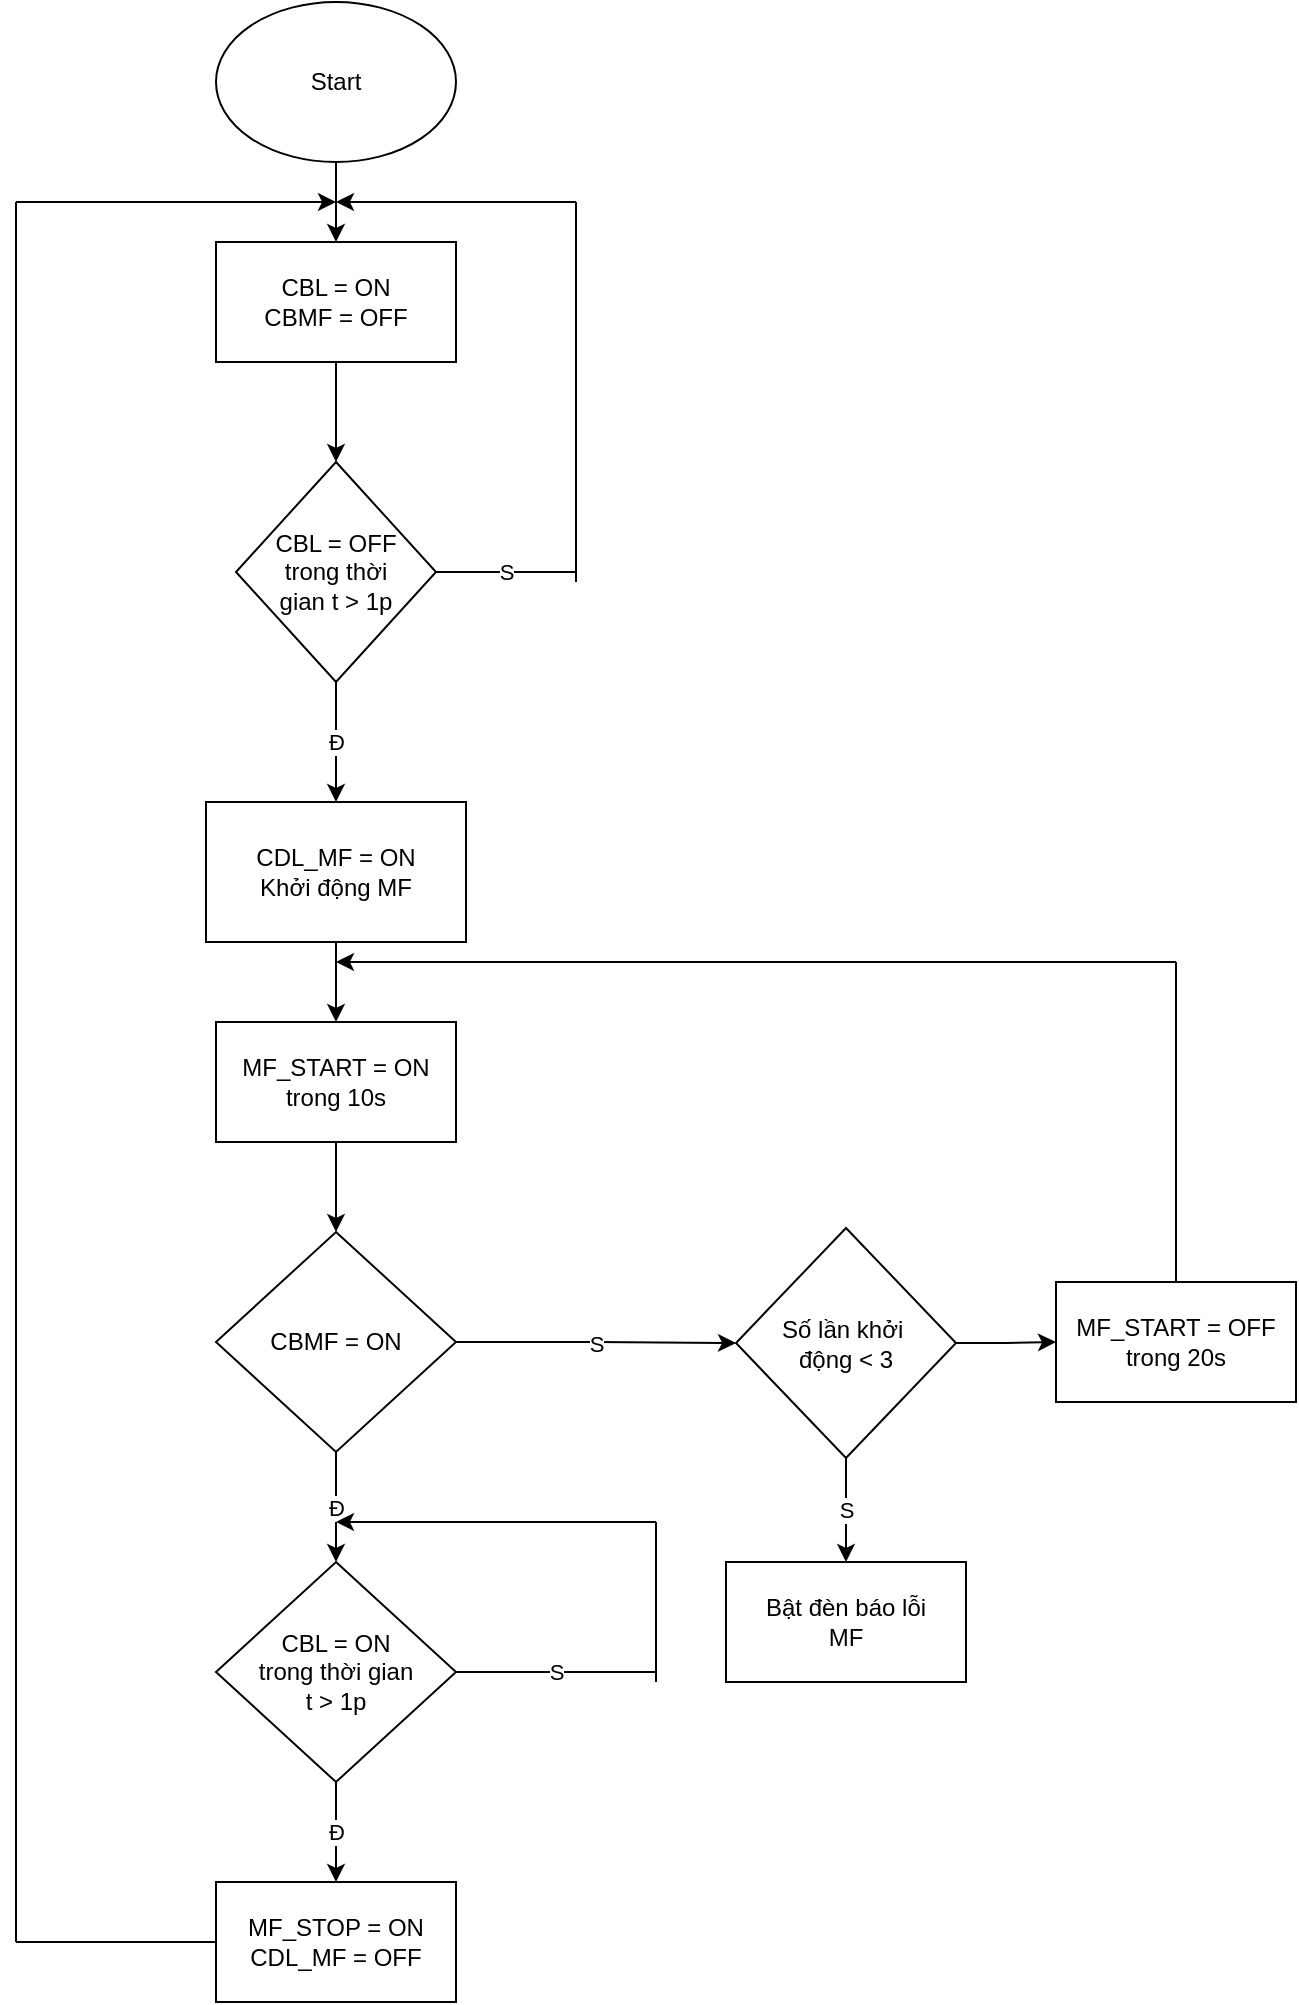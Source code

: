 <mxfile version="21.5.2" type="github" pages="5">
  <diagram name="Page-1" id="3nB90zPooGlP-AQ_LGa6">
    <mxGraphModel dx="1276" dy="1627" grid="1" gridSize="10" guides="1" tooltips="1" connect="1" arrows="1" fold="1" page="1" pageScale="1" pageWidth="850" pageHeight="1100" math="0" shadow="0">
      <root>
        <mxCell id="0" />
        <mxCell id="1" parent="0" />
        <mxCell id="cG3lhfiiMqA4g8fclzWP-8" value="" style="edgeStyle=orthogonalEdgeStyle;rounded=0;orthogonalLoop=1;jettySize=auto;html=1;" parent="1" source="cG3lhfiiMqA4g8fclzWP-2" target="cG3lhfiiMqA4g8fclzWP-7" edge="1">
          <mxGeometry relative="1" as="geometry" />
        </mxCell>
        <mxCell id="cG3lhfiiMqA4g8fclzWP-2" value="Start" style="ellipse;whiteSpace=wrap;html=1;" parent="1" vertex="1">
          <mxGeometry x="340" y="-120" width="120" height="80" as="geometry" />
        </mxCell>
        <mxCell id="cG3lhfiiMqA4g8fclzWP-10" value="" style="edgeStyle=orthogonalEdgeStyle;rounded=0;orthogonalLoop=1;jettySize=auto;html=1;" parent="1" source="cG3lhfiiMqA4g8fclzWP-7" target="cG3lhfiiMqA4g8fclzWP-9" edge="1">
          <mxGeometry relative="1" as="geometry" />
        </mxCell>
        <mxCell id="cG3lhfiiMqA4g8fclzWP-7" value="CBL = ON&lt;br&gt;CBMF = OFF" style="whiteSpace=wrap;html=1;" parent="1" vertex="1">
          <mxGeometry x="340" width="120" height="60" as="geometry" />
        </mxCell>
        <mxCell id="cG3lhfiiMqA4g8fclzWP-12" value="Đ" style="edgeStyle=orthogonalEdgeStyle;rounded=0;orthogonalLoop=1;jettySize=auto;html=1;" parent="1" source="cG3lhfiiMqA4g8fclzWP-9" target="cG3lhfiiMqA4g8fclzWP-11" edge="1">
          <mxGeometry relative="1" as="geometry" />
        </mxCell>
        <mxCell id="cG3lhfiiMqA4g8fclzWP-9" value="CBL = OFF&lt;br&gt;trong thời&lt;br&gt;gian t &amp;gt; 1p" style="rhombus;whiteSpace=wrap;html=1;" parent="1" vertex="1">
          <mxGeometry x="350" y="110" width="100" height="110" as="geometry" />
        </mxCell>
        <mxCell id="cG3lhfiiMqA4g8fclzWP-26" value="" style="edgeStyle=orthogonalEdgeStyle;rounded=0;orthogonalLoop=1;jettySize=auto;html=1;" parent="1" source="cG3lhfiiMqA4g8fclzWP-11" target="cG3lhfiiMqA4g8fclzWP-25" edge="1">
          <mxGeometry relative="1" as="geometry" />
        </mxCell>
        <mxCell id="cG3lhfiiMqA4g8fclzWP-11" value="CDL_MF = ON&lt;br&gt;Khởi động MF" style="whiteSpace=wrap;html=1;" parent="1" vertex="1">
          <mxGeometry x="335" y="280" width="130" height="70" as="geometry" />
        </mxCell>
        <mxCell id="cG3lhfiiMqA4g8fclzWP-15" value="S" style="endArrow=none;html=1;rounded=0;exitX=1;exitY=0.5;exitDx=0;exitDy=0;" parent="1" source="cG3lhfiiMqA4g8fclzWP-9" edge="1">
          <mxGeometry width="50" height="50" relative="1" as="geometry">
            <mxPoint x="530" y="150" as="sourcePoint" />
            <mxPoint x="520" y="165" as="targetPoint" />
          </mxGeometry>
        </mxCell>
        <mxCell id="cG3lhfiiMqA4g8fclzWP-16" value="" style="endArrow=none;html=1;rounded=0;" parent="1" edge="1">
          <mxGeometry width="50" height="50" relative="1" as="geometry">
            <mxPoint x="520" y="170" as="sourcePoint" />
            <mxPoint x="520" y="-20" as="targetPoint" />
          </mxGeometry>
        </mxCell>
        <mxCell id="cG3lhfiiMqA4g8fclzWP-18" value="" style="endArrow=classic;html=1;rounded=0;" parent="1" edge="1">
          <mxGeometry width="50" height="50" relative="1" as="geometry">
            <mxPoint x="520" y="-20" as="sourcePoint" />
            <mxPoint x="400" y="-20" as="targetPoint" />
          </mxGeometry>
        </mxCell>
        <mxCell id="cG3lhfiiMqA4g8fclzWP-29" value="Đ" style="edgeStyle=orthogonalEdgeStyle;rounded=0;orthogonalLoop=1;jettySize=auto;html=1;" parent="1" source="cG3lhfiiMqA4g8fclzWP-21" target="cG3lhfiiMqA4g8fclzWP-28" edge="1">
          <mxGeometry relative="1" as="geometry" />
        </mxCell>
        <mxCell id="cG3lhfiiMqA4g8fclzWP-36" value="S" style="edgeStyle=orthogonalEdgeStyle;rounded=0;orthogonalLoop=1;jettySize=auto;html=1;" parent="1" source="cG3lhfiiMqA4g8fclzWP-21" target="cG3lhfiiMqA4g8fclzWP-35" edge="1">
          <mxGeometry relative="1" as="geometry" />
        </mxCell>
        <mxCell id="cG3lhfiiMqA4g8fclzWP-21" value="CBMF = ON" style="rhombus;whiteSpace=wrap;html=1;" parent="1" vertex="1">
          <mxGeometry x="340" y="495" width="120" height="110" as="geometry" />
        </mxCell>
        <mxCell id="cG3lhfiiMqA4g8fclzWP-27" value="" style="edgeStyle=orthogonalEdgeStyle;rounded=0;orthogonalLoop=1;jettySize=auto;html=1;" parent="1" source="cG3lhfiiMqA4g8fclzWP-25" target="cG3lhfiiMqA4g8fclzWP-21" edge="1">
          <mxGeometry relative="1" as="geometry" />
        </mxCell>
        <mxCell id="cG3lhfiiMqA4g8fclzWP-25" value="MF_START = ON trong 10s" style="whiteSpace=wrap;html=1;" parent="1" vertex="1">
          <mxGeometry x="340" y="390" width="120" height="60" as="geometry" />
        </mxCell>
        <mxCell id="cG3lhfiiMqA4g8fclzWP-45" value="Đ" style="edgeStyle=orthogonalEdgeStyle;rounded=0;orthogonalLoop=1;jettySize=auto;html=1;" parent="1" source="cG3lhfiiMqA4g8fclzWP-28" target="cG3lhfiiMqA4g8fclzWP-44" edge="1">
          <mxGeometry relative="1" as="geometry" />
        </mxCell>
        <mxCell id="cG3lhfiiMqA4g8fclzWP-28" value="CBL = ON&lt;br&gt;trong thời gian&lt;br&gt;t &amp;gt; 1p" style="rhombus;whiteSpace=wrap;html=1;" parent="1" vertex="1">
          <mxGeometry x="340" y="660" width="120" height="110" as="geometry" />
        </mxCell>
        <mxCell id="cG3lhfiiMqA4g8fclzWP-30" value="S" style="endArrow=none;html=1;rounded=0;exitX=1;exitY=0.5;exitDx=0;exitDy=0;" parent="1" source="cG3lhfiiMqA4g8fclzWP-28" edge="1">
          <mxGeometry width="50" height="50" relative="1" as="geometry">
            <mxPoint x="540" y="720" as="sourcePoint" />
            <mxPoint x="560" y="715" as="targetPoint" />
          </mxGeometry>
        </mxCell>
        <mxCell id="cG3lhfiiMqA4g8fclzWP-31" value="" style="endArrow=none;html=1;rounded=0;" parent="1" edge="1">
          <mxGeometry width="50" height="50" relative="1" as="geometry">
            <mxPoint x="560" y="720" as="sourcePoint" />
            <mxPoint x="560" y="640" as="targetPoint" />
          </mxGeometry>
        </mxCell>
        <mxCell id="cG3lhfiiMqA4g8fclzWP-32" value="" style="endArrow=classic;html=1;rounded=0;" parent="1" edge="1">
          <mxGeometry width="50" height="50" relative="1" as="geometry">
            <mxPoint x="560" y="640" as="sourcePoint" />
            <mxPoint x="400" y="640" as="targetPoint" />
          </mxGeometry>
        </mxCell>
        <mxCell id="cG3lhfiiMqA4g8fclzWP-38" value="S" style="edgeStyle=orthogonalEdgeStyle;rounded=0;orthogonalLoop=1;jettySize=auto;html=1;" parent="1" source="cG3lhfiiMqA4g8fclzWP-35" target="cG3lhfiiMqA4g8fclzWP-37" edge="1">
          <mxGeometry relative="1" as="geometry" />
        </mxCell>
        <mxCell id="cG3lhfiiMqA4g8fclzWP-41" value="" style="edgeStyle=orthogonalEdgeStyle;rounded=0;orthogonalLoop=1;jettySize=auto;html=1;" parent="1" source="cG3lhfiiMqA4g8fclzWP-35" target="cG3lhfiiMqA4g8fclzWP-40" edge="1">
          <mxGeometry relative="1" as="geometry" />
        </mxCell>
        <mxCell id="cG3lhfiiMqA4g8fclzWP-35" value="Số lần khởi&amp;nbsp;&lt;br&gt;động &amp;lt; 3" style="rhombus;whiteSpace=wrap;html=1;" parent="1" vertex="1">
          <mxGeometry x="600" y="493" width="110" height="115" as="geometry" />
        </mxCell>
        <mxCell id="cG3lhfiiMqA4g8fclzWP-37" value="Bật đèn báo lỗi&lt;br&gt;MF" style="whiteSpace=wrap;html=1;" parent="1" vertex="1">
          <mxGeometry x="595" y="660" width="120" height="60" as="geometry" />
        </mxCell>
        <mxCell id="cG3lhfiiMqA4g8fclzWP-40" value="MF_START = OFF trong 20s" style="whiteSpace=wrap;html=1;" parent="1" vertex="1">
          <mxGeometry x="760" y="520" width="120" height="60" as="geometry" />
        </mxCell>
        <mxCell id="cG3lhfiiMqA4g8fclzWP-42" value="" style="endArrow=none;html=1;rounded=0;exitX=0.5;exitY=0;exitDx=0;exitDy=0;" parent="1" source="cG3lhfiiMqA4g8fclzWP-40" edge="1">
          <mxGeometry width="50" height="50" relative="1" as="geometry">
            <mxPoint x="800" y="430" as="sourcePoint" />
            <mxPoint x="820" y="360" as="targetPoint" />
          </mxGeometry>
        </mxCell>
        <mxCell id="cG3lhfiiMqA4g8fclzWP-43" value="" style="endArrow=classic;html=1;rounded=0;" parent="1" edge="1">
          <mxGeometry width="50" height="50" relative="1" as="geometry">
            <mxPoint x="820" y="360" as="sourcePoint" />
            <mxPoint x="400" y="360" as="targetPoint" />
          </mxGeometry>
        </mxCell>
        <mxCell id="cG3lhfiiMqA4g8fclzWP-44" value="MF_STOP = ON&lt;br&gt;CDL_MF = OFF" style="whiteSpace=wrap;html=1;" parent="1" vertex="1">
          <mxGeometry x="340" y="820" width="120" height="60" as="geometry" />
        </mxCell>
        <mxCell id="cG3lhfiiMqA4g8fclzWP-46" value="" style="endArrow=none;html=1;rounded=0;entryX=0;entryY=0.5;entryDx=0;entryDy=0;" parent="1" target="cG3lhfiiMqA4g8fclzWP-44" edge="1">
          <mxGeometry width="50" height="50" relative="1" as="geometry">
            <mxPoint x="240" y="850" as="sourcePoint" />
            <mxPoint x="270" y="830" as="targetPoint" />
          </mxGeometry>
        </mxCell>
        <mxCell id="cG3lhfiiMqA4g8fclzWP-47" value="" style="endArrow=none;html=1;rounded=0;" parent="1" edge="1">
          <mxGeometry width="50" height="50" relative="1" as="geometry">
            <mxPoint x="240" y="850" as="sourcePoint" />
            <mxPoint x="240" y="-20" as="targetPoint" />
          </mxGeometry>
        </mxCell>
        <mxCell id="cG3lhfiiMqA4g8fclzWP-48" value="" style="endArrow=classic;html=1;rounded=0;" parent="1" edge="1">
          <mxGeometry width="50" height="50" relative="1" as="geometry">
            <mxPoint x="240" y="-20" as="sourcePoint" />
            <mxPoint x="400" y="-20" as="targetPoint" />
          </mxGeometry>
        </mxCell>
      </root>
    </mxGraphModel>
  </diagram>
  <diagram id="5jOVvJtledAmtWFwNoUC" name="Page-2">
    <mxGraphModel dx="1276" dy="527" grid="1" gridSize="10" guides="1" tooltips="1" connect="1" arrows="1" fold="1" page="1" pageScale="1" pageWidth="850" pageHeight="1100" math="0" shadow="0">
      <root>
        <mxCell id="0" />
        <mxCell id="1" parent="0" />
        <mxCell id="nCZp1TP_YF5cEMW4jqxL-3" value="" style="edgeStyle=orthogonalEdgeStyle;rounded=0;orthogonalLoop=1;jettySize=auto;html=1;" edge="1" parent="1" source="nCZp1TP_YF5cEMW4jqxL-1" target="nCZp1TP_YF5cEMW4jqxL-2">
          <mxGeometry relative="1" as="geometry" />
        </mxCell>
        <mxCell id="nCZp1TP_YF5cEMW4jqxL-1" value="Start" style="ellipse;whiteSpace=wrap;html=1;" vertex="1" parent="1">
          <mxGeometry x="340" y="50" width="120" height="80" as="geometry" />
        </mxCell>
        <mxCell id="nCZp1TP_YF5cEMW4jqxL-5" value="Đ" style="edgeStyle=orthogonalEdgeStyle;rounded=0;orthogonalLoop=1;jettySize=auto;html=1;" edge="1" parent="1" source="nCZp1TP_YF5cEMW4jqxL-2" target="nCZp1TP_YF5cEMW4jqxL-4">
          <mxGeometry relative="1" as="geometry" />
        </mxCell>
        <mxCell id="nCZp1TP_YF5cEMW4jqxL-7" value="S" style="edgeStyle=orthogonalEdgeStyle;rounded=0;orthogonalLoop=1;jettySize=auto;html=1;" edge="1" parent="1" source="nCZp1TP_YF5cEMW4jqxL-2" target="nCZp1TP_YF5cEMW4jqxL-6">
          <mxGeometry relative="1" as="geometry" />
        </mxCell>
        <mxCell id="nCZp1TP_YF5cEMW4jqxL-2" value="Số lượng &lt;br&gt;xe = 10" style="rhombus;whiteSpace=wrap;html=1;" vertex="1" parent="1">
          <mxGeometry x="350" y="180" width="100" height="100" as="geometry" />
        </mxCell>
        <mxCell id="nCZp1TP_YF5cEMW4jqxL-9" value="" style="edgeStyle=orthogonalEdgeStyle;rounded=0;orthogonalLoop=1;jettySize=auto;html=1;" edge="1" parent="1" source="nCZp1TP_YF5cEMW4jqxL-4" target="nCZp1TP_YF5cEMW4jqxL-8">
          <mxGeometry relative="1" as="geometry" />
        </mxCell>
        <mxCell id="nCZp1TP_YF5cEMW4jqxL-4" value="Đóng TC" style="whiteSpace=wrap;html=1;" vertex="1" parent="1">
          <mxGeometry x="340" y="330" width="120" height="60" as="geometry" />
        </mxCell>
        <mxCell id="nCZp1TP_YF5cEMW4jqxL-17" value="" style="edgeStyle=orthogonalEdgeStyle;rounded=0;orthogonalLoop=1;jettySize=auto;html=1;" edge="1" parent="1" source="nCZp1TP_YF5cEMW4jqxL-6" target="nCZp1TP_YF5cEMW4jqxL-16">
          <mxGeometry relative="1" as="geometry" />
        </mxCell>
        <mxCell id="nCZp1TP_YF5cEMW4jqxL-6" value="Mở TC" style="whiteSpace=wrap;html=1;" vertex="1" parent="1">
          <mxGeometry x="550" y="200" width="100" height="60" as="geometry" />
        </mxCell>
        <mxCell id="nCZp1TP_YF5cEMW4jqxL-11" value="Đ" style="edgeStyle=orthogonalEdgeStyle;rounded=0;orthogonalLoop=1;jettySize=auto;html=1;" edge="1" parent="1" source="nCZp1TP_YF5cEMW4jqxL-8" target="nCZp1TP_YF5cEMW4jqxL-10">
          <mxGeometry relative="1" as="geometry" />
        </mxCell>
        <mxCell id="nCZp1TP_YF5cEMW4jqxL-15" value="S" style="edgeStyle=orthogonalEdgeStyle;rounded=0;orthogonalLoop=1;jettySize=auto;html=1;" edge="1" parent="1" source="nCZp1TP_YF5cEMW4jqxL-8">
          <mxGeometry relative="1" as="geometry">
            <mxPoint x="240" y="480" as="targetPoint" />
          </mxGeometry>
        </mxCell>
        <mxCell id="nCZp1TP_YF5cEMW4jqxL-8" value="CBXR = ON" style="rhombus;whiteSpace=wrap;html=1;" vertex="1" parent="1">
          <mxGeometry x="360" y="440" width="80" height="80" as="geometry" />
        </mxCell>
        <mxCell id="nCZp1TP_YF5cEMW4jqxL-10" value="Số lượng xe &lt;br&gt;giảm xuống 1" style="whiteSpace=wrap;html=1;" vertex="1" parent="1">
          <mxGeometry x="340" y="560" width="120" height="60" as="geometry" />
        </mxCell>
        <mxCell id="nCZp1TP_YF5cEMW4jqxL-12" value="" style="endArrow=none;html=1;rounded=0;exitX=0;exitY=0.5;exitDx=0;exitDy=0;" edge="1" parent="1" source="nCZp1TP_YF5cEMW4jqxL-10">
          <mxGeometry width="50" height="50" relative="1" as="geometry">
            <mxPoint x="250" y="500" as="sourcePoint" />
            <mxPoint x="240" y="590" as="targetPoint" />
          </mxGeometry>
        </mxCell>
        <mxCell id="nCZp1TP_YF5cEMW4jqxL-13" value="" style="endArrow=none;html=1;rounded=0;" edge="1" parent="1">
          <mxGeometry width="50" height="50" relative="1" as="geometry">
            <mxPoint x="240" y="590" as="sourcePoint" />
            <mxPoint x="240" y="140" as="targetPoint" />
          </mxGeometry>
        </mxCell>
        <mxCell id="nCZp1TP_YF5cEMW4jqxL-14" value="" style="endArrow=classic;html=1;rounded=0;" edge="1" parent="1">
          <mxGeometry width="50" height="50" relative="1" as="geometry">
            <mxPoint x="240" y="140" as="sourcePoint" />
            <mxPoint x="400" y="140" as="targetPoint" />
          </mxGeometry>
        </mxCell>
        <mxCell id="nCZp1TP_YF5cEMW4jqxL-19" value="Đ" style="edgeStyle=orthogonalEdgeStyle;rounded=0;orthogonalLoop=1;jettySize=auto;html=1;" edge="1" parent="1" target="nCZp1TP_YF5cEMW4jqxL-18">
          <mxGeometry relative="1" as="geometry">
            <mxPoint x="600" y="430" as="sourcePoint" />
          </mxGeometry>
        </mxCell>
        <mxCell id="nCZp1TP_YF5cEMW4jqxL-25" value="" style="edgeStyle=orthogonalEdgeStyle;rounded=0;orthogonalLoop=1;jettySize=auto;html=1;" edge="1" parent="1" source="nCZp1TP_YF5cEMW4jqxL-16" target="nCZp1TP_YF5cEMW4jqxL-18">
          <mxGeometry relative="1" as="geometry" />
        </mxCell>
        <mxCell id="nCZp1TP_YF5cEMW4jqxL-27" value="S" style="edgeStyle=orthogonalEdgeStyle;rounded=0;orthogonalLoop=1;jettySize=auto;html=1;" edge="1" parent="1" source="nCZp1TP_YF5cEMW4jqxL-16">
          <mxGeometry relative="1" as="geometry">
            <mxPoint x="400" y="405" as="targetPoint" />
          </mxGeometry>
        </mxCell>
        <mxCell id="nCZp1TP_YF5cEMW4jqxL-16" value="CBXV = ON" style="rhombus;whiteSpace=wrap;html=1;" vertex="1" parent="1">
          <mxGeometry x="560" y="360" width="80" height="90" as="geometry" />
        </mxCell>
        <mxCell id="nCZp1TP_YF5cEMW4jqxL-18" value="Số lượng xe&amp;nbsp;&lt;br&gt;tăng lên 1" style="whiteSpace=wrap;html=1;" vertex="1" parent="1">
          <mxGeometry x="540" y="490" width="120" height="60" as="geometry" />
        </mxCell>
        <mxCell id="nCZp1TP_YF5cEMW4jqxL-20" value="" style="endArrow=none;html=1;rounded=0;entryX=0.5;entryY=1;entryDx=0;entryDy=0;" edge="1" parent="1" target="nCZp1TP_YF5cEMW4jqxL-18">
          <mxGeometry width="50" height="50" relative="1" as="geometry">
            <mxPoint x="600" y="560" as="sourcePoint" />
            <mxPoint x="600" y="560" as="targetPoint" />
          </mxGeometry>
        </mxCell>
        <mxCell id="nCZp1TP_YF5cEMW4jqxL-21" value="" style="endArrow=none;html=1;rounded=0;" edge="1" parent="1">
          <mxGeometry width="50" height="50" relative="1" as="geometry">
            <mxPoint x="470" y="560" as="sourcePoint" />
            <mxPoint x="600" y="560" as="targetPoint" />
          </mxGeometry>
        </mxCell>
        <mxCell id="nCZp1TP_YF5cEMW4jqxL-29" value="" style="endArrow=classic;html=1;rounded=0;" edge="1" parent="1">
          <mxGeometry width="50" height="50" relative="1" as="geometry">
            <mxPoint x="470" y="560" as="sourcePoint" />
            <mxPoint x="470" y="400" as="targetPoint" />
          </mxGeometry>
        </mxCell>
      </root>
    </mxGraphModel>
  </diagram>
  <diagram id="2e5Jxu6mwMlhNftxyoVl" name="Page-3">
    <mxGraphModel dx="1276" dy="527" grid="1" gridSize="10" guides="1" tooltips="1" connect="1" arrows="1" fold="1" page="1" pageScale="1" pageWidth="850" pageHeight="1100" math="0" shadow="0">
      <root>
        <mxCell id="0" />
        <mxCell id="1" parent="0" />
        <mxCell id="S7yKXQhPYnBVNk-lG1Rx-1" value="" style="ellipse;whiteSpace=wrap;html=1;" vertex="1" parent="1">
          <mxGeometry x="360" y="30" width="120" height="80" as="geometry" />
        </mxCell>
        <mxCell id="S7yKXQhPYnBVNk-lG1Rx-4" value="" style="edgeStyle=orthogonalEdgeStyle;rounded=0;orthogonalLoop=1;jettySize=auto;html=1;" edge="1" parent="1" source="S7yKXQhPYnBVNk-lG1Rx-2" target="S7yKXQhPYnBVNk-lG1Rx-3">
          <mxGeometry relative="1" as="geometry" />
        </mxCell>
        <mxCell id="S7yKXQhPYnBVNk-lG1Rx-2" value="Start" style="ellipse;whiteSpace=wrap;html=1;" vertex="1" parent="1">
          <mxGeometry x="360" y="30" width="120" height="80" as="geometry" />
        </mxCell>
        <mxCell id="S7yKXQhPYnBVNk-lG1Rx-6" value="S" style="edgeStyle=orthogonalEdgeStyle;rounded=0;orthogonalLoop=1;jettySize=auto;html=1;" edge="1" parent="1" source="S7yKXQhPYnBVNk-lG1Rx-3" target="S7yKXQhPYnBVNk-lG1Rx-5">
          <mxGeometry relative="1" as="geometry" />
        </mxCell>
        <mxCell id="S7yKXQhPYnBVNk-lG1Rx-3" value="Có sp A" style="rhombus;whiteSpace=wrap;html=1;" vertex="1" parent="1">
          <mxGeometry x="380" y="170" width="80" height="80" as="geometry" />
        </mxCell>
        <mxCell id="S7yKXQhPYnBVNk-lG1Rx-8" value="S" style="edgeStyle=orthogonalEdgeStyle;rounded=0;orthogonalLoop=1;jettySize=auto;html=1;" edge="1" parent="1" source="S7yKXQhPYnBVNk-lG1Rx-5" target="S7yKXQhPYnBVNk-lG1Rx-7">
          <mxGeometry relative="1" as="geometry" />
        </mxCell>
        <mxCell id="S7yKXQhPYnBVNk-lG1Rx-14" value="Đ" style="edgeStyle=orthogonalEdgeStyle;rounded=0;orthogonalLoop=1;jettySize=auto;html=1;" edge="1" parent="1" source="S7yKXQhPYnBVNk-lG1Rx-5">
          <mxGeometry relative="1" as="geometry">
            <mxPoint x="600" y="340" as="targetPoint" />
          </mxGeometry>
        </mxCell>
        <mxCell id="S7yKXQhPYnBVNk-lG1Rx-5" value="Có sp B" style="rhombus;whiteSpace=wrap;html=1;" vertex="1" parent="1">
          <mxGeometry x="380" y="300" width="80" height="80" as="geometry" />
        </mxCell>
        <mxCell id="S7yKXQhPYnBVNk-lG1Rx-13" value="Đ" style="edgeStyle=orthogonalEdgeStyle;rounded=0;orthogonalLoop=1;jettySize=auto;html=1;" edge="1" parent="1" source="S7yKXQhPYnBVNk-lG1Rx-7">
          <mxGeometry relative="1" as="geometry">
            <mxPoint x="600" y="480" as="targetPoint" />
          </mxGeometry>
        </mxCell>
        <mxCell id="S7yKXQhPYnBVNk-lG1Rx-7" value="Có sp C" style="rhombus;whiteSpace=wrap;html=1;" vertex="1" parent="1">
          <mxGeometry x="380" y="440" width="80" height="80" as="geometry" />
        </mxCell>
        <mxCell id="S7yKXQhPYnBVNk-lG1Rx-11" value="Đ" style="endArrow=none;html=1;rounded=0;exitX=1;exitY=0.5;exitDx=0;exitDy=0;" edge="1" parent="1" source="S7yKXQhPYnBVNk-lG1Rx-3">
          <mxGeometry width="50" height="50" relative="1" as="geometry">
            <mxPoint x="510" y="160" as="sourcePoint" />
            <mxPoint x="600" y="210" as="targetPoint" />
          </mxGeometry>
        </mxCell>
        <mxCell id="S7yKXQhPYnBVNk-lG1Rx-12" value="" style="endArrow=classic;html=1;rounded=0;entryX=0.5;entryY=0;entryDx=0;entryDy=0;" edge="1" parent="1" target="S7yKXQhPYnBVNk-lG1Rx-15">
          <mxGeometry width="50" height="50" relative="1" as="geometry">
            <mxPoint x="600" y="210" as="sourcePoint" />
            <mxPoint x="600" y="500" as="targetPoint" />
          </mxGeometry>
        </mxCell>
        <mxCell id="S7yKXQhPYnBVNk-lG1Rx-17" value="Đ" style="edgeStyle=orthogonalEdgeStyle;rounded=0;orthogonalLoop=1;jettySize=auto;html=1;" edge="1" parent="1" source="S7yKXQhPYnBVNk-lG1Rx-15" target="S7yKXQhPYnBVNk-lG1Rx-16">
          <mxGeometry relative="1" as="geometry" />
        </mxCell>
        <mxCell id="S7yKXQhPYnBVNk-lG1Rx-25" value="" style="edgeStyle=orthogonalEdgeStyle;rounded=0;orthogonalLoop=1;jettySize=auto;html=1;" edge="1" parent="1" source="S7yKXQhPYnBVNk-lG1Rx-15" target="S7yKXQhPYnBVNk-lG1Rx-24">
          <mxGeometry relative="1" as="geometry" />
        </mxCell>
        <mxCell id="S7yKXQhPYnBVNk-lG1Rx-15" value="Tuổi thọ dao &amp;lt; 100" style="rhombus;whiteSpace=wrap;html=1;" vertex="1" parent="1">
          <mxGeometry x="510" y="570" width="180" height="60" as="geometry" />
        </mxCell>
        <mxCell id="S7yKXQhPYnBVNk-lG1Rx-16" value="Cắt 1 lần&lt;br&gt;Tăng tuổi thọ dao&amp;nbsp;&lt;br&gt;lên tương ứng&amp;nbsp;&lt;br&gt;với loại sp đã cắt" style="whiteSpace=wrap;html=1;" vertex="1" parent="1">
          <mxGeometry x="540" y="660" width="120" height="60" as="geometry" />
        </mxCell>
        <mxCell id="S7yKXQhPYnBVNk-lG1Rx-18" value="" style="endArrow=none;html=1;rounded=0;entryX=0;entryY=0.5;entryDx=0;entryDy=0;" edge="1" parent="1" target="S7yKXQhPYnBVNk-lG1Rx-16">
          <mxGeometry width="50" height="50" relative="1" as="geometry">
            <mxPoint x="240" y="690" as="sourcePoint" />
            <mxPoint x="490" y="750" as="targetPoint" />
          </mxGeometry>
        </mxCell>
        <mxCell id="S7yKXQhPYnBVNk-lG1Rx-19" value="" style="endArrow=none;html=1;rounded=0;" edge="1" parent="1">
          <mxGeometry width="50" height="50" relative="1" as="geometry">
            <mxPoint x="240" y="690" as="sourcePoint" />
            <mxPoint x="240" y="140" as="targetPoint" />
          </mxGeometry>
        </mxCell>
        <mxCell id="S7yKXQhPYnBVNk-lG1Rx-20" value="" style="endArrow=classic;html=1;rounded=0;" edge="1" parent="1">
          <mxGeometry width="50" height="50" relative="1" as="geometry">
            <mxPoint x="240" y="140" as="sourcePoint" />
            <mxPoint x="420" y="140" as="targetPoint" />
          </mxGeometry>
        </mxCell>
        <mxCell id="S7yKXQhPYnBVNk-lG1Rx-22" value="" style="endArrow=none;html=1;rounded=0;entryX=0.5;entryY=1;entryDx=0;entryDy=0;" edge="1" parent="1" target="S7yKXQhPYnBVNk-lG1Rx-7">
          <mxGeometry width="50" height="50" relative="1" as="geometry">
            <mxPoint x="420" y="540" as="sourcePoint" />
            <mxPoint x="440" y="540" as="targetPoint" />
          </mxGeometry>
        </mxCell>
        <mxCell id="S7yKXQhPYnBVNk-lG1Rx-23" value="S" style="endArrow=classic;html=1;rounded=0;" edge="1" parent="1">
          <mxGeometry width="50" height="50" relative="1" as="geometry">
            <mxPoint x="420" y="540" as="sourcePoint" />
            <mxPoint x="600" y="540" as="targetPoint" />
          </mxGeometry>
        </mxCell>
        <mxCell id="S7yKXQhPYnBVNk-lG1Rx-27" value="" style="edgeStyle=orthogonalEdgeStyle;rounded=0;orthogonalLoop=1;jettySize=auto;html=1;" edge="1" parent="1" source="S7yKXQhPYnBVNk-lG1Rx-24" target="S7yKXQhPYnBVNk-lG1Rx-26">
          <mxGeometry relative="1" as="geometry" />
        </mxCell>
        <mxCell id="S7yKXQhPYnBVNk-lG1Rx-24" value="Bật đèn báo thay&lt;br&gt;dao" style="whiteSpace=wrap;html=1;" vertex="1" parent="1">
          <mxGeometry x="780" y="570" width="120" height="60" as="geometry" />
        </mxCell>
        <mxCell id="S7yKXQhPYnBVNk-lG1Rx-35" value="Đ" style="edgeStyle=orthogonalEdgeStyle;rounded=0;orthogonalLoop=1;jettySize=auto;html=1;" edge="1" parent="1" source="S7yKXQhPYnBVNk-lG1Rx-26" target="S7yKXQhPYnBVNk-lG1Rx-34">
          <mxGeometry relative="1" as="geometry" />
        </mxCell>
        <mxCell id="S7yKXQhPYnBVNk-lG1Rx-26" value="Đã nhấn&lt;br&gt;NNRESET" style="rhombus;whiteSpace=wrap;html=1;" vertex="1" parent="1">
          <mxGeometry x="800" y="690" width="80" height="90" as="geometry" />
        </mxCell>
        <mxCell id="S7yKXQhPYnBVNk-lG1Rx-28" value="" style="endArrow=none;html=1;rounded=0;exitX=1;exitY=0.5;exitDx=0;exitDy=0;" edge="1" parent="1" source="S7yKXQhPYnBVNk-lG1Rx-26">
          <mxGeometry width="50" height="50" relative="1" as="geometry">
            <mxPoint x="400" y="630" as="sourcePoint" />
            <mxPoint x="960" y="735" as="targetPoint" />
          </mxGeometry>
        </mxCell>
        <mxCell id="S7yKXQhPYnBVNk-lG1Rx-29" value="S" style="endArrow=none;html=1;rounded=0;" edge="1" parent="1">
          <mxGeometry width="50" height="50" relative="1" as="geometry">
            <mxPoint x="960" y="740" as="sourcePoint" />
            <mxPoint x="960" y="520" as="targetPoint" />
          </mxGeometry>
        </mxCell>
        <mxCell id="S7yKXQhPYnBVNk-lG1Rx-30" value="" style="endArrow=none;html=1;rounded=0;" edge="1" parent="1">
          <mxGeometry width="50" height="50" relative="1" as="geometry">
            <mxPoint x="840" y="520" as="sourcePoint" />
            <mxPoint x="960" y="520" as="targetPoint" />
          </mxGeometry>
        </mxCell>
        <mxCell id="S7yKXQhPYnBVNk-lG1Rx-31" value="" style="endArrow=classic;html=1;rounded=0;entryX=0.5;entryY=0;entryDx=0;entryDy=0;" edge="1" parent="1" target="S7yKXQhPYnBVNk-lG1Rx-24">
          <mxGeometry width="50" height="50" relative="1" as="geometry">
            <mxPoint x="840" y="520" as="sourcePoint" />
            <mxPoint x="860" y="560" as="targetPoint" />
          </mxGeometry>
        </mxCell>
        <mxCell id="S7yKXQhPYnBVNk-lG1Rx-34" value="Đặt tuổi thọ dao = 0" style="whiteSpace=wrap;html=1;" vertex="1" parent="1">
          <mxGeometry x="780" y="840" width="120" height="60" as="geometry" />
        </mxCell>
        <mxCell id="S7yKXQhPYnBVNk-lG1Rx-36" value="" style="endArrow=none;html=1;rounded=0;entryX=0;entryY=0.5;entryDx=0;entryDy=0;" edge="1" parent="1" target="S7yKXQhPYnBVNk-lG1Rx-34">
          <mxGeometry width="50" height="50" relative="1" as="geometry">
            <mxPoint x="240" y="870" as="sourcePoint" />
            <mxPoint x="60" y="830" as="targetPoint" />
          </mxGeometry>
        </mxCell>
        <mxCell id="S7yKXQhPYnBVNk-lG1Rx-37" value="" style="endArrow=classic;html=1;rounded=0;" edge="1" parent="1">
          <mxGeometry width="50" height="50" relative="1" as="geometry">
            <mxPoint x="240" y="870" as="sourcePoint" />
            <mxPoint x="240" y="690" as="targetPoint" />
          </mxGeometry>
        </mxCell>
      </root>
    </mxGraphModel>
  </diagram>
  <diagram id="w5rBucqLih45BGy45uv6" name="Page-4">
    <mxGraphModel dx="1276" dy="527" grid="1" gridSize="10" guides="1" tooltips="1" connect="1" arrows="1" fold="1" page="1" pageScale="1" pageWidth="850" pageHeight="1100" math="0" shadow="0">
      <root>
        <mxCell id="0" />
        <mxCell id="1" parent="0" />
        <mxCell id="tNEaOEqrZb91hq2CgERO-8" value="" style="edgeStyle=orthogonalEdgeStyle;rounded=0;orthogonalLoop=1;jettySize=auto;html=1;" edge="1" parent="1" source="tNEaOEqrZb91hq2CgERO-6" target="tNEaOEqrZb91hq2CgERO-7">
          <mxGeometry relative="1" as="geometry" />
        </mxCell>
        <mxCell id="tNEaOEqrZb91hq2CgERO-6" value="Start" style="ellipse;whiteSpace=wrap;html=1;" vertex="1" parent="1">
          <mxGeometry x="320" y="60" width="120" height="70" as="geometry" />
        </mxCell>
        <mxCell id="tNEaOEqrZb91hq2CgERO-10" value="Đ" style="edgeStyle=orthogonalEdgeStyle;rounded=0;orthogonalLoop=1;jettySize=auto;html=1;" edge="1" parent="1" source="tNEaOEqrZb91hq2CgERO-7" target="tNEaOEqrZb91hq2CgERO-9">
          <mxGeometry relative="1" as="geometry" />
        </mxCell>
        <mxCell id="tNEaOEqrZb91hq2CgERO-14" value="S" style="edgeStyle=orthogonalEdgeStyle;rounded=0;orthogonalLoop=1;jettySize=auto;html=1;" edge="1" parent="1" source="tNEaOEqrZb91hq2CgERO-7" target="tNEaOEqrZb91hq2CgERO-13">
          <mxGeometry relative="1" as="geometry" />
        </mxCell>
        <mxCell id="tNEaOEqrZb91hq2CgERO-7" value="STOP = ON" style="rhombus;whiteSpace=wrap;html=1;" vertex="1" parent="1">
          <mxGeometry x="340" y="190" width="80" height="80" as="geometry" />
        </mxCell>
        <mxCell id="tNEaOEqrZb91hq2CgERO-9" value="Dừng tín hiệu&lt;br&gt;ở trạng thái hiện&lt;br&gt;tại" style="whiteSpace=wrap;html=1;" vertex="1" parent="1">
          <mxGeometry x="160" y="200" width="120" height="60" as="geometry" />
        </mxCell>
        <mxCell id="tNEaOEqrZb91hq2CgERO-16" value="Đ" style="edgeStyle=orthogonalEdgeStyle;rounded=0;orthogonalLoop=1;jettySize=auto;html=1;" edge="1" parent="1" source="tNEaOEqrZb91hq2CgERO-13" target="tNEaOEqrZb91hq2CgERO-15">
          <mxGeometry relative="1" as="geometry" />
        </mxCell>
        <mxCell id="tNEaOEqrZb91hq2CgERO-22" value="S" style="edgeStyle=orthogonalEdgeStyle;rounded=0;orthogonalLoop=1;jettySize=auto;html=1;" edge="1" parent="1" source="tNEaOEqrZb91hq2CgERO-13" target="tNEaOEqrZb91hq2CgERO-20">
          <mxGeometry relative="1" as="geometry" />
        </mxCell>
        <mxCell id="tNEaOEqrZb91hq2CgERO-13" value="LINE1 = ON" style="rhombus;whiteSpace=wrap;html=1;" vertex="1" parent="1">
          <mxGeometry x="340" y="340" width="80" height="80" as="geometry" />
        </mxCell>
        <mxCell id="tNEaOEqrZb91hq2CgERO-15" value="DBX1 = ON&lt;br&gt;DBD2 = ON" style="whiteSpace=wrap;html=1;" vertex="1" parent="1">
          <mxGeometry x="160" y="350" width="120" height="60" as="geometry" />
        </mxCell>
        <mxCell id="tNEaOEqrZb91hq2CgERO-19" value="Đ" style="edgeStyle=orthogonalEdgeStyle;rounded=0;orthogonalLoop=1;jettySize=auto;html=1;" edge="1" parent="1" source="tNEaOEqrZb91hq2CgERO-20" target="tNEaOEqrZb91hq2CgERO-21">
          <mxGeometry relative="1" as="geometry" />
        </mxCell>
        <mxCell id="tNEaOEqrZb91hq2CgERO-26" value="S" style="edgeStyle=orthogonalEdgeStyle;rounded=0;orthogonalLoop=1;jettySize=auto;html=1;" edge="1" parent="1" source="tNEaOEqrZb91hq2CgERO-20" target="tNEaOEqrZb91hq2CgERO-24">
          <mxGeometry relative="1" as="geometry" />
        </mxCell>
        <mxCell id="tNEaOEqrZb91hq2CgERO-20" value="LINE2 = ON" style="rhombus;whiteSpace=wrap;html=1;" vertex="1" parent="1">
          <mxGeometry x="340" y="490" width="80" height="80" as="geometry" />
        </mxCell>
        <mxCell id="tNEaOEqrZb91hq2CgERO-21" value="DBX2 = ON&lt;br&gt;DBD1 = ON" style="whiteSpace=wrap;html=1;" vertex="1" parent="1">
          <mxGeometry x="160" y="500" width="120" height="60" as="geometry" />
        </mxCell>
        <mxCell id="tNEaOEqrZb91hq2CgERO-23" value="Đ" style="edgeStyle=orthogonalEdgeStyle;rounded=0;orthogonalLoop=1;jettySize=auto;html=1;" edge="1" parent="1" source="tNEaOEqrZb91hq2CgERO-24" target="tNEaOEqrZb91hq2CgERO-25">
          <mxGeometry relative="1" as="geometry" />
        </mxCell>
        <mxCell id="tNEaOEqrZb91hq2CgERO-46" value="S" style="edgeStyle=orthogonalEdgeStyle;rounded=0;orthogonalLoop=1;jettySize=auto;html=1;" edge="1" parent="1" source="tNEaOEqrZb91hq2CgERO-24" target="tNEaOEqrZb91hq2CgERO-45">
          <mxGeometry relative="1" as="geometry" />
        </mxCell>
        <mxCell id="tNEaOEqrZb91hq2CgERO-24" value="FREE = ON" style="rhombus;whiteSpace=wrap;html=1;" vertex="1" parent="1">
          <mxGeometry x="340" y="660" width="80" height="80" as="geometry" />
        </mxCell>
        <mxCell id="tNEaOEqrZb91hq2CgERO-25" value="DBV1 ,DBV2 nhấp&lt;br&gt;nháy" style="whiteSpace=wrap;html=1;" vertex="1" parent="1">
          <mxGeometry x="160" y="670" width="120" height="60" as="geometry" />
        </mxCell>
        <mxCell id="tNEaOEqrZb91hq2CgERO-27" value="" style="endArrow=none;html=1;rounded=0;entryX=0.5;entryY=1;entryDx=0;entryDy=0;" edge="1" parent="1" target="tNEaOEqrZb91hq2CgERO-9">
          <mxGeometry width="50" height="50" relative="1" as="geometry">
            <mxPoint x="220" y="300" as="sourcePoint" />
            <mxPoint x="140" y="300" as="targetPoint" />
          </mxGeometry>
        </mxCell>
        <mxCell id="tNEaOEqrZb91hq2CgERO-28" value="" style="endArrow=classic;html=1;rounded=0;" edge="1" parent="1">
          <mxGeometry width="50" height="50" relative="1" as="geometry">
            <mxPoint x="220" y="300" as="sourcePoint" />
            <mxPoint x="380" y="300" as="targetPoint" />
          </mxGeometry>
        </mxCell>
        <mxCell id="tNEaOEqrZb91hq2CgERO-30" value="" style="endArrow=none;html=1;rounded=0;entryX=0.5;entryY=1;entryDx=0;entryDy=0;" edge="1" parent="1" target="tNEaOEqrZb91hq2CgERO-15">
          <mxGeometry width="50" height="50" relative="1" as="geometry">
            <mxPoint x="220" y="440" as="sourcePoint" />
            <mxPoint x="230" y="440" as="targetPoint" />
          </mxGeometry>
        </mxCell>
        <mxCell id="tNEaOEqrZb91hq2CgERO-31" value="" style="endArrow=classic;html=1;rounded=0;" edge="1" parent="1">
          <mxGeometry width="50" height="50" relative="1" as="geometry">
            <mxPoint x="220" y="440" as="sourcePoint" />
            <mxPoint x="380" y="440" as="targetPoint" />
          </mxGeometry>
        </mxCell>
        <mxCell id="tNEaOEqrZb91hq2CgERO-37" value="" style="endArrow=none;html=1;rounded=0;entryX=0.5;entryY=1;entryDx=0;entryDy=0;" edge="1" parent="1" target="tNEaOEqrZb91hq2CgERO-21">
          <mxGeometry width="50" height="50" relative="1" as="geometry">
            <mxPoint x="220" y="600" as="sourcePoint" />
            <mxPoint x="200" y="620" as="targetPoint" />
          </mxGeometry>
        </mxCell>
        <mxCell id="tNEaOEqrZb91hq2CgERO-38" value="" style="endArrow=classic;html=1;rounded=0;" edge="1" parent="1">
          <mxGeometry width="50" height="50" relative="1" as="geometry">
            <mxPoint x="220" y="600" as="sourcePoint" />
            <mxPoint x="380" y="600" as="targetPoint" />
          </mxGeometry>
        </mxCell>
        <mxCell id="tNEaOEqrZb91hq2CgERO-41" value="" style="endArrow=none;html=1;rounded=0;" edge="1" parent="1">
          <mxGeometry width="50" height="50" relative="1" as="geometry">
            <mxPoint x="120" y="700" as="sourcePoint" />
            <mxPoint x="120" y="160" as="targetPoint" />
          </mxGeometry>
        </mxCell>
        <mxCell id="tNEaOEqrZb91hq2CgERO-42" value="" style="endArrow=classic;html=1;rounded=0;" edge="1" parent="1">
          <mxGeometry width="50" height="50" relative="1" as="geometry">
            <mxPoint x="120" y="160" as="sourcePoint" />
            <mxPoint x="380" y="160" as="targetPoint" />
          </mxGeometry>
        </mxCell>
        <mxCell id="tNEaOEqrZb91hq2CgERO-55" value="Đ" style="edgeStyle=orthogonalEdgeStyle;rounded=0;orthogonalLoop=1;jettySize=auto;html=1;" edge="1" parent="1" source="tNEaOEqrZb91hq2CgERO-45" target="tNEaOEqrZb91hq2CgERO-54">
          <mxGeometry relative="1" as="geometry" />
        </mxCell>
        <mxCell id="tNEaOEqrZb91hq2CgERO-45" value="STOP = OFF&lt;br&gt;LINE1 = OFF&lt;br&gt;LINE2 = OFF&lt;br&gt;FREE = OFF" style="rhombus;whiteSpace=wrap;html=1;" vertex="1" parent="1">
          <mxGeometry x="322.5" y="790" width="107.5" height="120" as="geometry" />
        </mxCell>
        <mxCell id="tNEaOEqrZb91hq2CgERO-52" value="" style="endArrow=none;html=1;rounded=0;entryX=0.5;entryY=1;entryDx=0;entryDy=0;" edge="1" parent="1" target="tNEaOEqrZb91hq2CgERO-25">
          <mxGeometry width="50" height="50" relative="1" as="geometry">
            <mxPoint x="220" y="760" as="sourcePoint" />
            <mxPoint x="250" y="760" as="targetPoint" />
          </mxGeometry>
        </mxCell>
        <mxCell id="tNEaOEqrZb91hq2CgERO-53" value="" style="endArrow=classic;html=1;rounded=0;" edge="1" parent="1">
          <mxGeometry width="50" height="50" relative="1" as="geometry">
            <mxPoint x="220" y="760" as="sourcePoint" />
            <mxPoint x="380" y="760" as="targetPoint" />
          </mxGeometry>
        </mxCell>
        <mxCell id="tNEaOEqrZb91hq2CgERO-54" value="Thực hiện sáng lần&lt;br&gt;lượt các đèn của nhánh 1 và nhánh&lt;br&gt;2 theo quy luật" style="whiteSpace=wrap;html=1;" vertex="1" parent="1">
          <mxGeometry x="316.25" y="960" width="120" height="60" as="geometry" />
        </mxCell>
        <mxCell id="tNEaOEqrZb91hq2CgERO-56" value="" style="endArrow=none;html=1;rounded=0;" edge="1" parent="1">
          <mxGeometry width="50" height="50" relative="1" as="geometry">
            <mxPoint x="120" y="1000" as="sourcePoint" />
            <mxPoint x="120" y="700" as="targetPoint" />
          </mxGeometry>
        </mxCell>
        <mxCell id="tNEaOEqrZb91hq2CgERO-58" value="S" style="endArrow=classic;html=1;rounded=0;exitX=0;exitY=0.5;exitDx=0;exitDy=0;" edge="1" parent="1" source="tNEaOEqrZb91hq2CgERO-45">
          <mxGeometry width="50" height="50" relative="1" as="geometry">
            <mxPoint x="160" y="850" as="sourcePoint" />
            <mxPoint x="120" y="850" as="targetPoint" />
          </mxGeometry>
        </mxCell>
        <mxCell id="tNEaOEqrZb91hq2CgERO-59" value="" style="endArrow=classic;html=1;rounded=0;exitX=-0.03;exitY=0.63;exitDx=0;exitDy=0;exitPerimeter=0;" edge="1" parent="1" source="tNEaOEqrZb91hq2CgERO-54">
          <mxGeometry width="50" height="50" relative="1" as="geometry">
            <mxPoint x="190" y="1000" as="sourcePoint" />
            <mxPoint x="120" y="998" as="targetPoint" />
          </mxGeometry>
        </mxCell>
      </root>
    </mxGraphModel>
  </diagram>
  <diagram id="3R_dMAKTTsMMJGesvlMM" name="Page-5">
    <mxGraphModel dx="1276" dy="527" grid="1" gridSize="10" guides="1" tooltips="1" connect="1" arrows="1" fold="1" page="1" pageScale="1" pageWidth="850" pageHeight="1100" math="0" shadow="0">
      <root>
        <mxCell id="0" />
        <mxCell id="1" parent="0" />
        <mxCell id="-LWDpA7mQ_u-uhRpABzA-3" value="" style="edgeStyle=orthogonalEdgeStyle;rounded=0;orthogonalLoop=1;jettySize=auto;html=1;" parent="1" source="-LWDpA7mQ_u-uhRpABzA-1" target="-LWDpA7mQ_u-uhRpABzA-2" edge="1">
          <mxGeometry relative="1" as="geometry" />
        </mxCell>
        <mxCell id="-LWDpA7mQ_u-uhRpABzA-1" value="Start" style="ellipse;whiteSpace=wrap;html=1;" parent="1" vertex="1">
          <mxGeometry x="360" y="80" width="120" height="80" as="geometry" />
        </mxCell>
        <mxCell id="-LWDpA7mQ_u-uhRpABzA-5" value="Đ" style="edgeStyle=orthogonalEdgeStyle;rounded=0;orthogonalLoop=1;jettySize=auto;html=1;" parent="1" source="-LWDpA7mQ_u-uhRpABzA-2" target="-LWDpA7mQ_u-uhRpABzA-4" edge="1">
          <mxGeometry relative="1" as="geometry" />
        </mxCell>
        <mxCell id="-LWDpA7mQ_u-uhRpABzA-23" value="S" style="edgeStyle=orthogonalEdgeStyle;rounded=0;orthogonalLoop=1;jettySize=auto;html=1;" parent="1" source="-LWDpA7mQ_u-uhRpABzA-2" target="-LWDpA7mQ_u-uhRpABzA-22" edge="1">
          <mxGeometry relative="1" as="geometry" />
        </mxCell>
        <mxCell id="-LWDpA7mQ_u-uhRpABzA-2" value="SENSOR1 = ON" style="rhombus;whiteSpace=wrap;html=1;" parent="1" vertex="1">
          <mxGeometry x="370" y="200" width="100" height="120" as="geometry" />
        </mxCell>
        <mxCell id="-LWDpA7mQ_u-uhRpABzA-7" value="" style="edgeStyle=orthogonalEdgeStyle;rounded=0;orthogonalLoop=1;jettySize=auto;html=1;" parent="1" source="-LWDpA7mQ_u-uhRpABzA-4" target="-LWDpA7mQ_u-uhRpABzA-6" edge="1">
          <mxGeometry relative="1" as="geometry" />
        </mxCell>
        <mxCell id="-LWDpA7mQ_u-uhRpABzA-4" value="MOTOR1 = ON&lt;br&gt;MOTOR2 = ON" style="whiteSpace=wrap;html=1;" parent="1" vertex="1">
          <mxGeometry x="360" y="370" width="120" height="60" as="geometry" />
        </mxCell>
        <mxCell id="-LWDpA7mQ_u-uhRpABzA-9" value="Đ" style="edgeStyle=orthogonalEdgeStyle;rounded=0;orthogonalLoop=1;jettySize=auto;html=1;" parent="1" source="-LWDpA7mQ_u-uhRpABzA-6" target="-LWDpA7mQ_u-uhRpABzA-8" edge="1">
          <mxGeometry relative="1" as="geometry" />
        </mxCell>
        <mxCell id="ZZKyaksGV5dmI2XXZfOk-14" value="S" style="edgeStyle=orthogonalEdgeStyle;rounded=0;orthogonalLoop=1;jettySize=auto;html=1;entryX=1;entryY=0.5;entryDx=0;entryDy=0;" edge="1" parent="1" source="-LWDpA7mQ_u-uhRpABzA-6" target="ZZKyaksGV5dmI2XXZfOk-9">
          <mxGeometry relative="1" as="geometry" />
        </mxCell>
        <mxCell id="-LWDpA7mQ_u-uhRpABzA-6" value="SENSOR2 = ON" style="rhombus;whiteSpace=wrap;html=1;" parent="1" vertex="1">
          <mxGeometry x="370" y="490" width="100" height="120" as="geometry" />
        </mxCell>
        <mxCell id="-LWDpA7mQ_u-uhRpABzA-17" value="" style="edgeStyle=orthogonalEdgeStyle;rounded=0;orthogonalLoop=1;jettySize=auto;html=1;" parent="1" source="-LWDpA7mQ_u-uhRpABzA-8" target="-LWDpA7mQ_u-uhRpABzA-11" edge="1">
          <mxGeometry relative="1" as="geometry" />
        </mxCell>
        <mxCell id="-LWDpA7mQ_u-uhRpABzA-8" value="MOTOR2 = ON&lt;br&gt;MOTOR3 = ON" style="whiteSpace=wrap;html=1;" parent="1" vertex="1">
          <mxGeometry x="360" y="660" width="120" height="60" as="geometry" />
        </mxCell>
        <mxCell id="-LWDpA7mQ_u-uhRpABzA-10" value="Đ" style="edgeStyle=orthogonalEdgeStyle;rounded=0;orthogonalLoop=1;jettySize=auto;html=1;" parent="1" source="-LWDpA7mQ_u-uhRpABzA-11" target="-LWDpA7mQ_u-uhRpABzA-13" edge="1">
          <mxGeometry relative="1" as="geometry" />
        </mxCell>
        <mxCell id="ZZKyaksGV5dmI2XXZfOk-22" value="S" style="edgeStyle=orthogonalEdgeStyle;rounded=0;orthogonalLoop=1;jettySize=auto;html=1;" edge="1" parent="1" source="-LWDpA7mQ_u-uhRpABzA-11" target="ZZKyaksGV5dmI2XXZfOk-17">
          <mxGeometry relative="1" as="geometry" />
        </mxCell>
        <mxCell id="-LWDpA7mQ_u-uhRpABzA-11" value="SENSOR3 = ON" style="rhombus;whiteSpace=wrap;html=1;" parent="1" vertex="1">
          <mxGeometry x="370" y="770" width="100" height="120" as="geometry" />
        </mxCell>
        <mxCell id="-LWDpA7mQ_u-uhRpABzA-12" value="" style="edgeStyle=orthogonalEdgeStyle;rounded=0;orthogonalLoop=1;jettySize=auto;html=1;" parent="1" source="-LWDpA7mQ_u-uhRpABzA-13" target="-LWDpA7mQ_u-uhRpABzA-15" edge="1">
          <mxGeometry relative="1" as="geometry" />
        </mxCell>
        <mxCell id="-LWDpA7mQ_u-uhRpABzA-13" value="MOTOR3 = ON&lt;br&gt;MOTOR4 = ON" style="whiteSpace=wrap;html=1;" parent="1" vertex="1">
          <mxGeometry x="360" y="940" width="120" height="60" as="geometry" />
        </mxCell>
        <mxCell id="-LWDpA7mQ_u-uhRpABzA-14" value="Đ" style="edgeStyle=orthogonalEdgeStyle;rounded=0;orthogonalLoop=1;jettySize=auto;html=1;" parent="1" source="-LWDpA7mQ_u-uhRpABzA-15" target="-LWDpA7mQ_u-uhRpABzA-16" edge="1">
          <mxGeometry relative="1" as="geometry" />
        </mxCell>
        <mxCell id="ZZKyaksGV5dmI2XXZfOk-31" value="S" style="edgeStyle=orthogonalEdgeStyle;rounded=0;orthogonalLoop=1;jettySize=auto;html=1;" edge="1" parent="1" source="-LWDpA7mQ_u-uhRpABzA-15" target="ZZKyaksGV5dmI2XXZfOk-26">
          <mxGeometry relative="1" as="geometry" />
        </mxCell>
        <mxCell id="-LWDpA7mQ_u-uhRpABzA-15" value="SENSOR4 = ON" style="rhombus;whiteSpace=wrap;html=1;" parent="1" vertex="1">
          <mxGeometry x="370" y="1060" width="100" height="120" as="geometry" />
        </mxCell>
        <mxCell id="-LWDpA7mQ_u-uhRpABzA-21" value="" style="edgeStyle=orthogonalEdgeStyle;rounded=0;orthogonalLoop=1;jettySize=auto;html=1;" parent="1" source="-LWDpA7mQ_u-uhRpABzA-16" target="-LWDpA7mQ_u-uhRpABzA-19" edge="1">
          <mxGeometry relative="1" as="geometry" />
        </mxCell>
        <mxCell id="-LWDpA7mQ_u-uhRpABzA-16" value="MOTOR4 = ON&lt;br&gt;MOTOR5 = ON" style="whiteSpace=wrap;html=1;" parent="1" vertex="1">
          <mxGeometry x="360" y="1230" width="120" height="60" as="geometry" />
        </mxCell>
        <mxCell id="ZZKyaksGV5dmI2XXZfOk-46" value="Đ" style="edgeStyle=orthogonalEdgeStyle;rounded=0;orthogonalLoop=1;jettySize=auto;html=1;" edge="1" parent="1" source="-LWDpA7mQ_u-uhRpABzA-19" target="-LWDpA7mQ_u-uhRpABzA-20">
          <mxGeometry relative="1" as="geometry" />
        </mxCell>
        <mxCell id="ZZKyaksGV5dmI2XXZfOk-48" value="S" style="edgeStyle=orthogonalEdgeStyle;rounded=0;orthogonalLoop=1;jettySize=auto;html=1;" edge="1" parent="1" source="-LWDpA7mQ_u-uhRpABzA-19" target="ZZKyaksGV5dmI2XXZfOk-40">
          <mxGeometry relative="1" as="geometry" />
        </mxCell>
        <mxCell id="-LWDpA7mQ_u-uhRpABzA-19" value="SENSOR5 = ON" style="rhombus;whiteSpace=wrap;html=1;" parent="1" vertex="1">
          <mxGeometry x="370" y="1350" width="100" height="120" as="geometry" />
        </mxCell>
        <mxCell id="-LWDpA7mQ_u-uhRpABzA-20" value="MOTOR5 = ON" style="whiteSpace=wrap;html=1;" parent="1" vertex="1">
          <mxGeometry x="360" y="1540" width="120" height="60" as="geometry" />
        </mxCell>
        <mxCell id="-LWDpA7mQ_u-uhRpABzA-25" value="Đ" style="edgeStyle=orthogonalEdgeStyle;rounded=0;orthogonalLoop=1;jettySize=auto;html=1;" parent="1" source="-LWDpA7mQ_u-uhRpABzA-22" target="-LWDpA7mQ_u-uhRpABzA-24" edge="1">
          <mxGeometry relative="1" as="geometry" />
        </mxCell>
        <mxCell id="-LWDpA7mQ_u-uhRpABzA-22" value="MOTOR1 = ON" style="rhombus;whiteSpace=wrap;html=1;" parent="1" vertex="1">
          <mxGeometry x="170" y="200" width="100" height="120" as="geometry" />
        </mxCell>
        <mxCell id="-LWDpA7mQ_u-uhRpABzA-24" value="MOTOR1 = ON&lt;br&gt;trong 30s rồi dừng" style="whiteSpace=wrap;html=1;" parent="1" vertex="1">
          <mxGeometry x="160" y="370" width="120" height="60" as="geometry" />
        </mxCell>
        <mxCell id="ZZKyaksGV5dmI2XXZfOk-4" value="" style="endArrow=none;html=1;rounded=0;entryX=0;entryY=0.5;entryDx=0;entryDy=0;" edge="1" parent="1" target="-LWDpA7mQ_u-uhRpABzA-22">
          <mxGeometry width="50" height="50" relative="1" as="geometry">
            <mxPoint x="120" y="260" as="sourcePoint" />
            <mxPoint x="130" y="280" as="targetPoint" />
          </mxGeometry>
        </mxCell>
        <mxCell id="ZZKyaksGV5dmI2XXZfOk-5" value="S" style="endArrow=none;html=1;rounded=0;" edge="1" parent="1">
          <mxGeometry width="50" height="50" relative="1" as="geometry">
            <mxPoint x="120" y="470" as="sourcePoint" />
            <mxPoint x="120" y="260" as="targetPoint" />
          </mxGeometry>
        </mxCell>
        <mxCell id="ZZKyaksGV5dmI2XXZfOk-6" value="" style="endArrow=classic;html=1;rounded=0;" edge="1" parent="1">
          <mxGeometry width="50" height="50" relative="1" as="geometry">
            <mxPoint x="120" y="470" as="sourcePoint" />
            <mxPoint x="420" y="470" as="targetPoint" />
          </mxGeometry>
        </mxCell>
        <mxCell id="ZZKyaksGV5dmI2XXZfOk-7" value="" style="endArrow=classic;html=1;rounded=0;exitX=0.5;exitY=1;exitDx=0;exitDy=0;" edge="1" parent="1" source="-LWDpA7mQ_u-uhRpABzA-24">
          <mxGeometry width="50" height="50" relative="1" as="geometry">
            <mxPoint x="250" y="540" as="sourcePoint" />
            <mxPoint x="220" y="470" as="targetPoint" />
          </mxGeometry>
        </mxCell>
        <mxCell id="ZZKyaksGV5dmI2XXZfOk-8" value="Đ" style="edgeStyle=orthogonalEdgeStyle;rounded=0;orthogonalLoop=1;jettySize=auto;html=1;" edge="1" parent="1" source="ZZKyaksGV5dmI2XXZfOk-9" target="ZZKyaksGV5dmI2XXZfOk-10">
          <mxGeometry relative="1" as="geometry" />
        </mxCell>
        <mxCell id="ZZKyaksGV5dmI2XXZfOk-9" value="MOTOR2 = ON" style="rhombus;whiteSpace=wrap;html=1;" vertex="1" parent="1">
          <mxGeometry x="170" y="490" width="100" height="120" as="geometry" />
        </mxCell>
        <mxCell id="ZZKyaksGV5dmI2XXZfOk-10" value="MOTOR2 = ON&lt;br&gt;trong 30s rồi dừng" style="whiteSpace=wrap;html=1;" vertex="1" parent="1">
          <mxGeometry x="160" y="660" width="120" height="60" as="geometry" />
        </mxCell>
        <mxCell id="ZZKyaksGV5dmI2XXZfOk-11" value="" style="endArrow=none;html=1;rounded=0;entryX=0;entryY=0.5;entryDx=0;entryDy=0;" edge="1" parent="1" target="ZZKyaksGV5dmI2XXZfOk-9">
          <mxGeometry width="50" height="50" relative="1" as="geometry">
            <mxPoint x="120" y="550" as="sourcePoint" />
            <mxPoint x="130" y="570" as="targetPoint" />
          </mxGeometry>
        </mxCell>
        <mxCell id="ZZKyaksGV5dmI2XXZfOk-12" value="S" style="endArrow=none;html=1;rounded=0;" edge="1" parent="1">
          <mxGeometry width="50" height="50" relative="1" as="geometry">
            <mxPoint x="120" y="760" as="sourcePoint" />
            <mxPoint x="120" y="550" as="targetPoint" />
          </mxGeometry>
        </mxCell>
        <mxCell id="ZZKyaksGV5dmI2XXZfOk-13" value="" style="endArrow=classic;html=1;rounded=0;exitX=0.5;exitY=1;exitDx=0;exitDy=0;" edge="1" parent="1" source="ZZKyaksGV5dmI2XXZfOk-10">
          <mxGeometry width="50" height="50" relative="1" as="geometry">
            <mxPoint x="250" y="830" as="sourcePoint" />
            <mxPoint x="220" y="760" as="targetPoint" />
          </mxGeometry>
        </mxCell>
        <mxCell id="ZZKyaksGV5dmI2XXZfOk-15" value="" style="endArrow=classic;html=1;rounded=0;" edge="1" parent="1">
          <mxGeometry width="50" height="50" relative="1" as="geometry">
            <mxPoint x="120" y="760" as="sourcePoint" />
            <mxPoint x="420" y="760" as="targetPoint" />
            <Array as="points" />
          </mxGeometry>
        </mxCell>
        <mxCell id="ZZKyaksGV5dmI2XXZfOk-16" value="Đ" style="edgeStyle=orthogonalEdgeStyle;rounded=0;orthogonalLoop=1;jettySize=auto;html=1;" edge="1" parent="1" source="ZZKyaksGV5dmI2XXZfOk-17" target="ZZKyaksGV5dmI2XXZfOk-18">
          <mxGeometry relative="1" as="geometry" />
        </mxCell>
        <mxCell id="ZZKyaksGV5dmI2XXZfOk-17" value="MOTOR3 = ON" style="rhombus;whiteSpace=wrap;html=1;" vertex="1" parent="1">
          <mxGeometry x="170" y="770" width="100" height="120" as="geometry" />
        </mxCell>
        <mxCell id="ZZKyaksGV5dmI2XXZfOk-18" value="MOTOR3 = ON&lt;br&gt;trong 30s rồi dừng" style="whiteSpace=wrap;html=1;" vertex="1" parent="1">
          <mxGeometry x="160" y="940" width="120" height="60" as="geometry" />
        </mxCell>
        <mxCell id="ZZKyaksGV5dmI2XXZfOk-19" value="" style="endArrow=none;html=1;rounded=0;entryX=0;entryY=0.5;entryDx=0;entryDy=0;" edge="1" parent="1" target="ZZKyaksGV5dmI2XXZfOk-17">
          <mxGeometry width="50" height="50" relative="1" as="geometry">
            <mxPoint x="120" y="830" as="sourcePoint" />
            <mxPoint x="130" y="850" as="targetPoint" />
          </mxGeometry>
        </mxCell>
        <mxCell id="ZZKyaksGV5dmI2XXZfOk-20" value="S" style="endArrow=none;html=1;rounded=0;" edge="1" parent="1">
          <mxGeometry width="50" height="50" relative="1" as="geometry">
            <mxPoint x="120" y="1040" as="sourcePoint" />
            <mxPoint x="120" y="830" as="targetPoint" />
          </mxGeometry>
        </mxCell>
        <mxCell id="ZZKyaksGV5dmI2XXZfOk-21" value="" style="endArrow=classic;html=1;rounded=0;exitX=0.5;exitY=1;exitDx=0;exitDy=0;" edge="1" parent="1" source="ZZKyaksGV5dmI2XXZfOk-18">
          <mxGeometry width="50" height="50" relative="1" as="geometry">
            <mxPoint x="250" y="1110" as="sourcePoint" />
            <mxPoint x="220" y="1040" as="targetPoint" />
          </mxGeometry>
        </mxCell>
        <mxCell id="ZZKyaksGV5dmI2XXZfOk-23" value="" style="endArrow=classic;html=1;rounded=0;" edge="1" parent="1">
          <mxGeometry width="50" height="50" relative="1" as="geometry">
            <mxPoint x="120" y="1040" as="sourcePoint" />
            <mxPoint x="420" y="1040" as="targetPoint" />
            <Array as="points" />
          </mxGeometry>
        </mxCell>
        <mxCell id="ZZKyaksGV5dmI2XXZfOk-25" value="Đ" style="edgeStyle=orthogonalEdgeStyle;rounded=0;orthogonalLoop=1;jettySize=auto;html=1;" edge="1" parent="1" source="ZZKyaksGV5dmI2XXZfOk-26" target="ZZKyaksGV5dmI2XXZfOk-27">
          <mxGeometry relative="1" as="geometry" />
        </mxCell>
        <mxCell id="ZZKyaksGV5dmI2XXZfOk-26" value="MOTOR4 = ON" style="rhombus;whiteSpace=wrap;html=1;" vertex="1" parent="1">
          <mxGeometry x="170" y="1060" width="100" height="120" as="geometry" />
        </mxCell>
        <mxCell id="ZZKyaksGV5dmI2XXZfOk-27" value="MOTOR4 = ON&lt;br&gt;trong 30s rồi dừng" style="whiteSpace=wrap;html=1;" vertex="1" parent="1">
          <mxGeometry x="160" y="1230" width="120" height="60" as="geometry" />
        </mxCell>
        <mxCell id="ZZKyaksGV5dmI2XXZfOk-28" value="" style="endArrow=none;html=1;rounded=0;entryX=0;entryY=0.5;entryDx=0;entryDy=0;" edge="1" parent="1" target="ZZKyaksGV5dmI2XXZfOk-26">
          <mxGeometry width="50" height="50" relative="1" as="geometry">
            <mxPoint x="120" y="1120" as="sourcePoint" />
            <mxPoint x="130" y="1140" as="targetPoint" />
          </mxGeometry>
        </mxCell>
        <mxCell id="ZZKyaksGV5dmI2XXZfOk-29" value="S" style="endArrow=none;html=1;rounded=0;" edge="1" parent="1">
          <mxGeometry width="50" height="50" relative="1" as="geometry">
            <mxPoint x="120" y="1330" as="sourcePoint" />
            <mxPoint x="120" y="1120" as="targetPoint" />
          </mxGeometry>
        </mxCell>
        <mxCell id="ZZKyaksGV5dmI2XXZfOk-30" value="" style="endArrow=classic;html=1;rounded=0;exitX=0.5;exitY=1;exitDx=0;exitDy=0;" edge="1" parent="1" source="ZZKyaksGV5dmI2XXZfOk-27">
          <mxGeometry width="50" height="50" relative="1" as="geometry">
            <mxPoint x="250" y="1400" as="sourcePoint" />
            <mxPoint x="220" y="1330" as="targetPoint" />
          </mxGeometry>
        </mxCell>
        <mxCell id="ZZKyaksGV5dmI2XXZfOk-32" value="" style="endArrow=classic;html=1;rounded=0;" edge="1" parent="1">
          <mxGeometry width="50" height="50" relative="1" as="geometry">
            <mxPoint x="120" y="1330" as="sourcePoint" />
            <mxPoint x="420" y="1330" as="targetPoint" />
          </mxGeometry>
        </mxCell>
        <mxCell id="ZZKyaksGV5dmI2XXZfOk-39" value="Đ" style="edgeStyle=orthogonalEdgeStyle;rounded=0;orthogonalLoop=1;jettySize=auto;html=1;" edge="1" parent="1" source="ZZKyaksGV5dmI2XXZfOk-40" target="ZZKyaksGV5dmI2XXZfOk-41">
          <mxGeometry relative="1" as="geometry" />
        </mxCell>
        <mxCell id="ZZKyaksGV5dmI2XXZfOk-40" value="MOTOR5= ON" style="rhombus;whiteSpace=wrap;html=1;" vertex="1" parent="1">
          <mxGeometry x="170" y="1350" width="100" height="120" as="geometry" />
        </mxCell>
        <mxCell id="ZZKyaksGV5dmI2XXZfOk-41" value="MOTOR5 = ON&lt;br&gt;trong 30s rồi dừng" style="whiteSpace=wrap;html=1;" vertex="1" parent="1">
          <mxGeometry x="160" y="1520" width="120" height="60" as="geometry" />
        </mxCell>
        <mxCell id="ZZKyaksGV5dmI2XXZfOk-42" value="" style="endArrow=none;html=1;rounded=0;entryX=0;entryY=0.5;entryDx=0;entryDy=0;" edge="1" parent="1" target="ZZKyaksGV5dmI2XXZfOk-40">
          <mxGeometry width="50" height="50" relative="1" as="geometry">
            <mxPoint x="120" y="1410" as="sourcePoint" />
            <mxPoint x="130" y="1430" as="targetPoint" />
          </mxGeometry>
        </mxCell>
        <mxCell id="ZZKyaksGV5dmI2XXZfOk-43" value="S" style="endArrow=none;html=1;rounded=0;" edge="1" parent="1">
          <mxGeometry width="50" height="50" relative="1" as="geometry">
            <mxPoint x="120" y="1620" as="sourcePoint" />
            <mxPoint x="120" y="1410" as="targetPoint" />
          </mxGeometry>
        </mxCell>
        <mxCell id="ZZKyaksGV5dmI2XXZfOk-44" value="" style="endArrow=classic;html=1;rounded=0;exitX=0.5;exitY=1;exitDx=0;exitDy=0;" edge="1" parent="1" source="ZZKyaksGV5dmI2XXZfOk-41">
          <mxGeometry width="50" height="50" relative="1" as="geometry">
            <mxPoint x="250" y="1690" as="sourcePoint" />
            <mxPoint x="220" y="1620" as="targetPoint" />
          </mxGeometry>
        </mxCell>
        <mxCell id="ZZKyaksGV5dmI2XXZfOk-52" value="" style="endArrow=none;html=1;rounded=0;entryX=0.5;entryY=1;entryDx=0;entryDy=0;" edge="1" parent="1" target="-LWDpA7mQ_u-uhRpABzA-20">
          <mxGeometry width="50" height="50" relative="1" as="geometry">
            <mxPoint x="420" y="1620" as="sourcePoint" />
            <mxPoint x="370" y="1660" as="targetPoint" />
          </mxGeometry>
        </mxCell>
        <mxCell id="ZZKyaksGV5dmI2XXZfOk-53" value="" style="endArrow=none;html=1;rounded=0;" edge="1" parent="1">
          <mxGeometry width="50" height="50" relative="1" as="geometry">
            <mxPoint x="120" y="1620" as="sourcePoint" />
            <mxPoint x="560" y="1620" as="targetPoint" />
          </mxGeometry>
        </mxCell>
        <mxCell id="ZZKyaksGV5dmI2XXZfOk-54" value="" style="endArrow=none;html=1;rounded=0;" edge="1" parent="1">
          <mxGeometry width="50" height="50" relative="1" as="geometry">
            <mxPoint x="560" y="1620" as="sourcePoint" />
            <mxPoint x="560" y="180" as="targetPoint" />
          </mxGeometry>
        </mxCell>
        <mxCell id="ZZKyaksGV5dmI2XXZfOk-55" value="" style="endArrow=classic;html=1;rounded=0;" edge="1" parent="1">
          <mxGeometry width="50" height="50" relative="1" as="geometry">
            <mxPoint x="560" y="180" as="sourcePoint" />
            <mxPoint x="420" y="180" as="targetPoint" />
          </mxGeometry>
        </mxCell>
      </root>
    </mxGraphModel>
  </diagram>
</mxfile>
